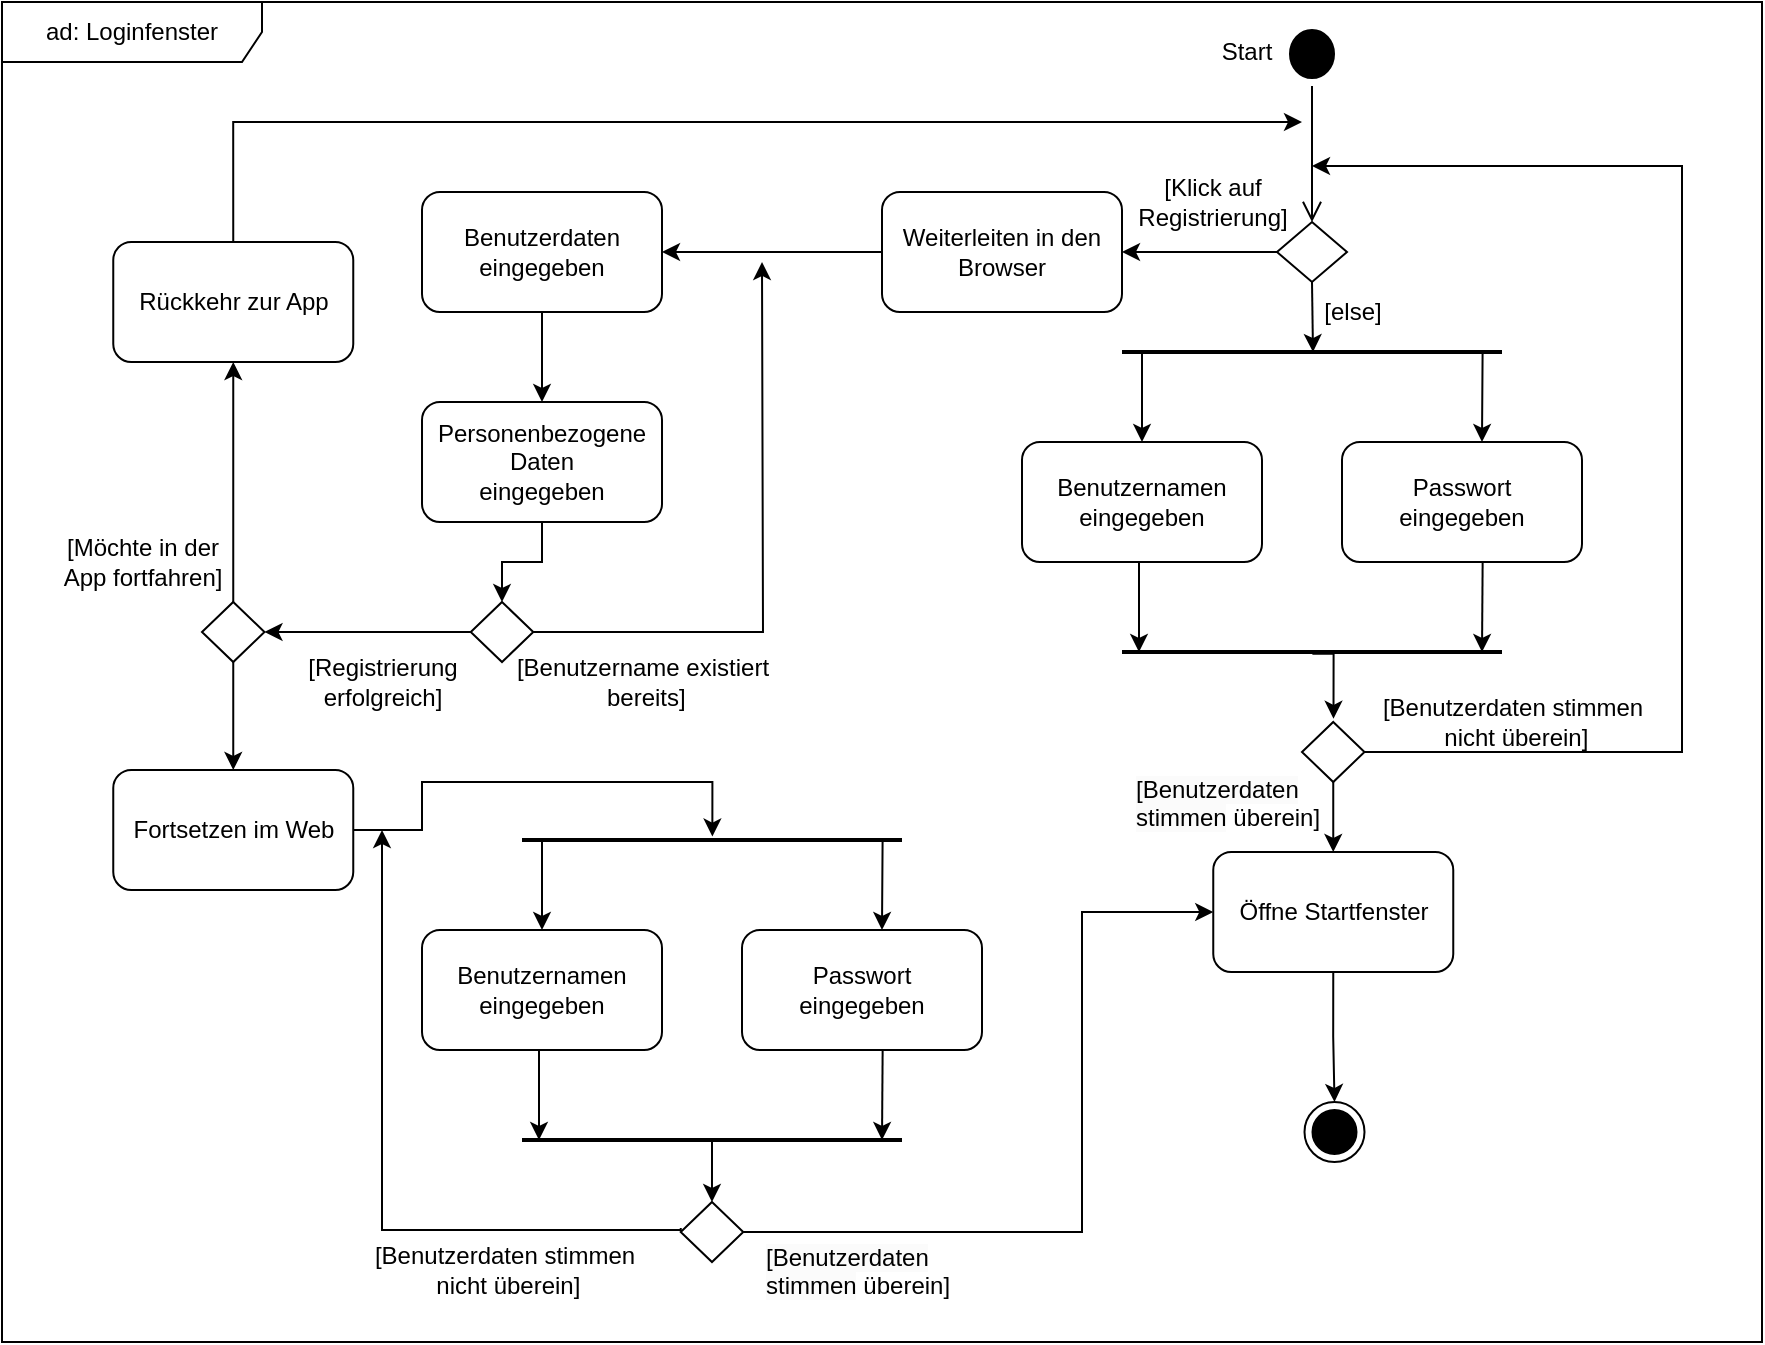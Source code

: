 <mxfile version="24.0.1" type="device">
  <diagram name="Seite-1" id="FrTqXm3zJf6_WEg6t4EW">
    <mxGraphModel dx="946" dy="771" grid="1" gridSize="10" guides="1" tooltips="1" connect="1" arrows="1" fold="1" page="1" pageScale="1" pageWidth="1169" pageHeight="827" math="0" shadow="0">
      <root>
        <mxCell id="0" />
        <mxCell id="1" parent="0" />
        <mxCell id="VvhJY1_OxOB_mA8sxZLI-1" value="" style="ellipse;html=1;shape=startState;fillColor=#000000;strokeColor=#000000;" vertex="1" parent="1">
          <mxGeometry x="660" y="10" width="30" height="32" as="geometry" />
        </mxCell>
        <mxCell id="VvhJY1_OxOB_mA8sxZLI-2" value="" style="edgeStyle=orthogonalEdgeStyle;html=1;verticalAlign=bottom;endArrow=open;endSize=8;strokeColor=#000000;rounded=0;entryX=0.5;entryY=0;entryDx=0;entryDy=0;" edge="1" source="VvhJY1_OxOB_mA8sxZLI-1" parent="1" target="VvhJY1_OxOB_mA8sxZLI-18">
          <mxGeometry relative="1" as="geometry">
            <mxPoint x="676" y="120" as="targetPoint" />
          </mxGeometry>
        </mxCell>
        <mxCell id="VvhJY1_OxOB_mA8sxZLI-3" value="Benutzernamen&lt;br&gt;eingegeben" style="rounded=1;whiteSpace=wrap;html=1;" vertex="1" parent="1">
          <mxGeometry x="530" y="220" width="120" height="60" as="geometry" />
        </mxCell>
        <mxCell id="VvhJY1_OxOB_mA8sxZLI-8" style="edgeStyle=orthogonalEdgeStyle;rounded=0;orthogonalLoop=1;jettySize=auto;html=1;exitX=0.05;exitY=0.513;exitDx=0;exitDy=0;exitPerimeter=0;entryX=0.5;entryY=0;entryDx=0;entryDy=0;" edge="1" parent="1" source="VvhJY1_OxOB_mA8sxZLI-6" target="VvhJY1_OxOB_mA8sxZLI-3">
          <mxGeometry relative="1" as="geometry">
            <mxPoint x="580" y="220" as="targetPoint" />
            <Array as="points">
              <mxPoint x="593" y="175" />
              <mxPoint x="590" y="175" />
            </Array>
          </mxGeometry>
        </mxCell>
        <mxCell id="VvhJY1_OxOB_mA8sxZLI-6" value="" style="line;strokeWidth=2;html=1;" vertex="1" parent="1">
          <mxGeometry x="580" y="170" width="190" height="10" as="geometry" />
        </mxCell>
        <mxCell id="VvhJY1_OxOB_mA8sxZLI-7" value="Passwort&lt;br&gt;eingegeben" style="rounded=1;whiteSpace=wrap;html=1;" vertex="1" parent="1">
          <mxGeometry x="690" y="220" width="120" height="60" as="geometry" />
        </mxCell>
        <mxCell id="VvhJY1_OxOB_mA8sxZLI-9" style="edgeStyle=orthogonalEdgeStyle;rounded=0;orthogonalLoop=1;jettySize=auto;html=1;exitX=0.949;exitY=0.632;exitDx=0;exitDy=0;exitPerimeter=0;" edge="1" parent="1" source="VvhJY1_OxOB_mA8sxZLI-6">
          <mxGeometry relative="1" as="geometry">
            <mxPoint x="751" y="176" as="sourcePoint" />
            <mxPoint x="760" y="220" as="targetPoint" />
            <Array as="points">
              <mxPoint x="760" y="175" />
              <mxPoint x="760" y="175" />
            </Array>
          </mxGeometry>
        </mxCell>
        <mxCell id="VvhJY1_OxOB_mA8sxZLI-10" style="edgeStyle=orthogonalEdgeStyle;rounded=0;orthogonalLoop=1;jettySize=auto;html=1;exitX=0.058;exitY=0.542;exitDx=0;exitDy=0;exitPerimeter=0;entryX=0.5;entryY=0;entryDx=0;entryDy=0;" edge="1" parent="1">
          <mxGeometry relative="1" as="geometry">
            <mxPoint x="588.5" y="280" as="sourcePoint" />
            <mxPoint x="588.5" y="325" as="targetPoint" />
            <Array as="points">
              <mxPoint x="591.5" y="280" />
              <mxPoint x="588.5" y="280" />
            </Array>
          </mxGeometry>
        </mxCell>
        <mxCell id="VvhJY1_OxOB_mA8sxZLI-11" style="edgeStyle=orthogonalEdgeStyle;rounded=0;orthogonalLoop=1;jettySize=auto;html=1;exitX=0.586;exitY=1.006;exitDx=0;exitDy=0;exitPerimeter=0;entryX=0.5;entryY=0;entryDx=0;entryDy=0;" edge="1" parent="1" source="VvhJY1_OxOB_mA8sxZLI-7">
          <mxGeometry relative="1" as="geometry">
            <mxPoint x="762" y="281" as="sourcePoint" />
            <mxPoint x="760" y="325" as="targetPoint" />
            <Array as="points">
              <mxPoint x="760" y="280" />
            </Array>
          </mxGeometry>
        </mxCell>
        <mxCell id="VvhJY1_OxOB_mA8sxZLI-14" style="edgeStyle=orthogonalEdgeStyle;rounded=0;orthogonalLoop=1;jettySize=auto;html=1;exitX=0.501;exitY=0.586;exitDx=0;exitDy=0;exitPerimeter=0;entryX=0.504;entryY=-0.054;entryDx=0;entryDy=0;entryPerimeter=0;" edge="1" parent="1" source="VvhJY1_OxOB_mA8sxZLI-12" target="VvhJY1_OxOB_mA8sxZLI-13">
          <mxGeometry relative="1" as="geometry">
            <Array as="points" />
          </mxGeometry>
        </mxCell>
        <mxCell id="VvhJY1_OxOB_mA8sxZLI-12" value="" style="line;strokeWidth=2;html=1;" vertex="1" parent="1">
          <mxGeometry x="580" y="320" width="190" height="10" as="geometry" />
        </mxCell>
        <mxCell id="VvhJY1_OxOB_mA8sxZLI-15" style="edgeStyle=orthogonalEdgeStyle;rounded=0;orthogonalLoop=1;jettySize=auto;html=1;exitX=1;exitY=0.5;exitDx=0;exitDy=0;" edge="1" parent="1" source="VvhJY1_OxOB_mA8sxZLI-13">
          <mxGeometry relative="1" as="geometry">
            <mxPoint x="675" y="82" as="targetPoint" />
            <Array as="points">
              <mxPoint x="860" y="375" />
              <mxPoint x="860" y="82" />
            </Array>
          </mxGeometry>
        </mxCell>
        <mxCell id="VvhJY1_OxOB_mA8sxZLI-25" style="edgeStyle=orthogonalEdgeStyle;rounded=0;orthogonalLoop=1;jettySize=auto;html=1;exitX=0.5;exitY=1;exitDx=0;exitDy=0;entryX=0.5;entryY=0;entryDx=0;entryDy=0;" edge="1" parent="1" source="VvhJY1_OxOB_mA8sxZLI-13" target="VvhJY1_OxOB_mA8sxZLI-27">
          <mxGeometry relative="1" as="geometry">
            <mxPoint x="530" y="375" as="targetPoint" />
          </mxGeometry>
        </mxCell>
        <mxCell id="VvhJY1_OxOB_mA8sxZLI-13" value="" style="rhombus;whiteSpace=wrap;html=1;" vertex="1" parent="1">
          <mxGeometry x="670" y="360" width="31.25" height="30" as="geometry" />
        </mxCell>
        <mxCell id="VvhJY1_OxOB_mA8sxZLI-16" value="[Benutzerdaten stimmen&lt;br&gt;&amp;nbsp;nicht überein]" style="text;html=1;align=center;verticalAlign=middle;resizable=0;points=[];autosize=1;strokeColor=none;fillColor=none;" vertex="1" parent="1">
          <mxGeometry x="700" y="340" width="150" height="40" as="geometry" />
        </mxCell>
        <mxCell id="VvhJY1_OxOB_mA8sxZLI-17" value="Start" style="text;html=1;align=center;verticalAlign=middle;resizable=0;points=[];autosize=1;strokeColor=none;fillColor=none;" vertex="1" parent="1">
          <mxGeometry x="617" y="10" width="50" height="30" as="geometry" />
        </mxCell>
        <mxCell id="VvhJY1_OxOB_mA8sxZLI-21" style="edgeStyle=orthogonalEdgeStyle;rounded=0;orthogonalLoop=1;jettySize=auto;html=1;exitX=0;exitY=0.5;exitDx=0;exitDy=0;entryX=1;entryY=0.5;entryDx=0;entryDy=0;" edge="1" parent="1" source="VvhJY1_OxOB_mA8sxZLI-18" target="VvhJY1_OxOB_mA8sxZLI-20">
          <mxGeometry relative="1" as="geometry" />
        </mxCell>
        <mxCell id="VvhJY1_OxOB_mA8sxZLI-18" value="" style="rhombus;whiteSpace=wrap;html=1;" vertex="1" parent="1">
          <mxGeometry x="657.5" y="110" width="35" height="30" as="geometry" />
        </mxCell>
        <mxCell id="VvhJY1_OxOB_mA8sxZLI-19" style="edgeStyle=orthogonalEdgeStyle;rounded=0;orthogonalLoop=1;jettySize=auto;html=1;exitX=0.5;exitY=1;exitDx=0;exitDy=0;" edge="1" parent="1" source="VvhJY1_OxOB_mA8sxZLI-18">
          <mxGeometry relative="1" as="geometry">
            <mxPoint x="674.5" y="160" as="sourcePoint" />
            <mxPoint x="675.5" y="175" as="targetPoint" />
          </mxGeometry>
        </mxCell>
        <mxCell id="VvhJY1_OxOB_mA8sxZLI-28" style="edgeStyle=orthogonalEdgeStyle;rounded=0;orthogonalLoop=1;jettySize=auto;html=1;exitX=0;exitY=0.5;exitDx=0;exitDy=0;" edge="1" parent="1" source="VvhJY1_OxOB_mA8sxZLI-20" target="VvhJY1_OxOB_mA8sxZLI-29">
          <mxGeometry relative="1" as="geometry">
            <mxPoint x="330" y="125.333" as="targetPoint" />
          </mxGeometry>
        </mxCell>
        <mxCell id="VvhJY1_OxOB_mA8sxZLI-20" value="Weiterleiten in den&lt;br&gt;Browser" style="rounded=1;whiteSpace=wrap;html=1;" vertex="1" parent="1">
          <mxGeometry x="460" y="95" width="120" height="60" as="geometry" />
        </mxCell>
        <mxCell id="VvhJY1_OxOB_mA8sxZLI-22" value="[Klick auf &lt;br&gt;Registrierung]" style="text;html=1;align=center;verticalAlign=middle;resizable=0;points=[];autosize=1;strokeColor=none;fillColor=none;" vertex="1" parent="1">
          <mxGeometry x="575" y="80" width="100" height="40" as="geometry" />
        </mxCell>
        <mxCell id="VvhJY1_OxOB_mA8sxZLI-23" value="" style="ellipse;html=1;shape=endState;fillColor=#000000;strokeColor=#000000;" vertex="1" parent="1">
          <mxGeometry x="671.25" y="550" width="30" height="30" as="geometry" />
        </mxCell>
        <mxCell id="VvhJY1_OxOB_mA8sxZLI-26" value="&lt;span style=&quot;color: rgb(0, 0, 0); font-family: Helvetica; font-size: 12px; font-style: normal; font-variant-ligatures: normal; font-variant-caps: normal; font-weight: 400; letter-spacing: normal; orphans: 2; text-align: center; text-indent: 0px; text-transform: none; widows: 2; word-spacing: 0px; -webkit-text-stroke-width: 0px; white-space: nowrap; background-color: rgb(251, 251, 251); text-decoration-thickness: initial; text-decoration-style: initial; text-decoration-color: initial; display: inline !important; float: none;&quot;&gt;[Benutzerdaten &lt;br&gt;stimmen&lt;/span&gt;&lt;span style=&quot;text-align: center; text-wrap: nowrap;&quot;&gt;&amp;nbsp;überein]&lt;/span&gt;" style="text;whiteSpace=wrap;html=1;" vertex="1" parent="1">
          <mxGeometry x="585" y="380" width="100" height="38" as="geometry" />
        </mxCell>
        <mxCell id="VvhJY1_OxOB_mA8sxZLI-32" style="edgeStyle=orthogonalEdgeStyle;rounded=0;orthogonalLoop=1;jettySize=auto;html=1;exitX=0.5;exitY=1;exitDx=0;exitDy=0;entryX=0.5;entryY=0;entryDx=0;entryDy=0;" edge="1" parent="1" source="VvhJY1_OxOB_mA8sxZLI-27" target="VvhJY1_OxOB_mA8sxZLI-23">
          <mxGeometry relative="1" as="geometry" />
        </mxCell>
        <mxCell id="VvhJY1_OxOB_mA8sxZLI-27" value="Öffne Startfenster" style="rounded=1;whiteSpace=wrap;html=1;" vertex="1" parent="1">
          <mxGeometry x="625.63" y="425" width="120" height="60" as="geometry" />
        </mxCell>
        <mxCell id="VvhJY1_OxOB_mA8sxZLI-30" style="edgeStyle=orthogonalEdgeStyle;rounded=0;orthogonalLoop=1;jettySize=auto;html=1;exitX=0.5;exitY=1;exitDx=0;exitDy=0;" edge="1" parent="1" source="VvhJY1_OxOB_mA8sxZLI-29" target="VvhJY1_OxOB_mA8sxZLI-31">
          <mxGeometry relative="1" as="geometry">
            <mxPoint x="300.333" y="200" as="targetPoint" />
          </mxGeometry>
        </mxCell>
        <mxCell id="VvhJY1_OxOB_mA8sxZLI-29" value="Benutzerdaten eingegeben" style="rounded=1;whiteSpace=wrap;html=1;" vertex="1" parent="1">
          <mxGeometry x="230" y="95.003" width="120" height="60" as="geometry" />
        </mxCell>
        <mxCell id="VvhJY1_OxOB_mA8sxZLI-35" style="edgeStyle=orthogonalEdgeStyle;rounded=0;orthogonalLoop=1;jettySize=auto;html=1;exitX=0.5;exitY=1;exitDx=0;exitDy=0;entryX=0.5;entryY=0;entryDx=0;entryDy=0;" edge="1" parent="1" source="VvhJY1_OxOB_mA8sxZLI-31" target="VvhJY1_OxOB_mA8sxZLI-34">
          <mxGeometry relative="1" as="geometry" />
        </mxCell>
        <mxCell id="VvhJY1_OxOB_mA8sxZLI-31" value="Personenbezogene&lt;br&gt;Daten&lt;br&gt;eingegeben" style="rounded=1;whiteSpace=wrap;html=1;" vertex="1" parent="1">
          <mxGeometry x="230.003" y="200" width="120" height="60" as="geometry" />
        </mxCell>
        <mxCell id="VvhJY1_OxOB_mA8sxZLI-33" value="[else]" style="text;html=1;align=center;verticalAlign=middle;resizable=0;points=[];autosize=1;strokeColor=none;fillColor=none;" vertex="1" parent="1">
          <mxGeometry x="670" y="140" width="50" height="30" as="geometry" />
        </mxCell>
        <mxCell id="VvhJY1_OxOB_mA8sxZLI-36" style="edgeStyle=orthogonalEdgeStyle;rounded=0;orthogonalLoop=1;jettySize=auto;html=1;exitX=1;exitY=0.5;exitDx=0;exitDy=0;" edge="1" parent="1" source="VvhJY1_OxOB_mA8sxZLI-34">
          <mxGeometry relative="1" as="geometry">
            <mxPoint x="400" y="130" as="targetPoint" />
          </mxGeometry>
        </mxCell>
        <mxCell id="VvhJY1_OxOB_mA8sxZLI-39" style="edgeStyle=orthogonalEdgeStyle;rounded=0;orthogonalLoop=1;jettySize=auto;html=1;exitX=0;exitY=0.5;exitDx=0;exitDy=0;entryX=1;entryY=0.5;entryDx=0;entryDy=0;" edge="1" parent="1" source="VvhJY1_OxOB_mA8sxZLI-34" target="VvhJY1_OxOB_mA8sxZLI-42">
          <mxGeometry relative="1" as="geometry">
            <mxPoint x="200" y="310" as="targetPoint" />
          </mxGeometry>
        </mxCell>
        <mxCell id="VvhJY1_OxOB_mA8sxZLI-34" value="" style="rhombus;whiteSpace=wrap;html=1;" vertex="1" parent="1">
          <mxGeometry x="254.38" y="300" width="31.25" height="30" as="geometry" />
        </mxCell>
        <mxCell id="VvhJY1_OxOB_mA8sxZLI-37" value="[Benutzername existiert&lt;br&gt;&amp;nbsp;bereits]" style="text;html=1;align=center;verticalAlign=middle;resizable=0;points=[];autosize=1;strokeColor=none;fillColor=none;" vertex="1" parent="1">
          <mxGeometry x="265" y="320" width="150" height="40" as="geometry" />
        </mxCell>
        <mxCell id="VvhJY1_OxOB_mA8sxZLI-45" style="edgeStyle=orthogonalEdgeStyle;rounded=0;orthogonalLoop=1;jettySize=auto;html=1;exitX=0.5;exitY=0;exitDx=0;exitDy=0;" edge="1" parent="1" source="VvhJY1_OxOB_mA8sxZLI-38">
          <mxGeometry relative="1" as="geometry">
            <mxPoint x="670" y="60" as="targetPoint" />
            <Array as="points">
              <mxPoint x="136" y="60" />
            </Array>
          </mxGeometry>
        </mxCell>
        <mxCell id="VvhJY1_OxOB_mA8sxZLI-38" value="Rückkehr zur App" style="rounded=1;whiteSpace=wrap;html=1;" vertex="1" parent="1">
          <mxGeometry x="75.63" y="120" width="120" height="60" as="geometry" />
        </mxCell>
        <mxCell id="VvhJY1_OxOB_mA8sxZLI-40" value="[Registrierung &lt;br&gt;erfolgreich]" style="text;html=1;align=center;verticalAlign=middle;resizable=0;points=[];autosize=1;strokeColor=none;fillColor=none;" vertex="1" parent="1">
          <mxGeometry x="160" y="320" width="100" height="40" as="geometry" />
        </mxCell>
        <mxCell id="VvhJY1_OxOB_mA8sxZLI-43" style="edgeStyle=orthogonalEdgeStyle;rounded=0;orthogonalLoop=1;jettySize=auto;html=1;exitX=0.5;exitY=0;exitDx=0;exitDy=0;entryX=0.5;entryY=1;entryDx=0;entryDy=0;" edge="1" parent="1" source="VvhJY1_OxOB_mA8sxZLI-42" target="VvhJY1_OxOB_mA8sxZLI-38">
          <mxGeometry relative="1" as="geometry" />
        </mxCell>
        <mxCell id="VvhJY1_OxOB_mA8sxZLI-46" style="edgeStyle=orthogonalEdgeStyle;rounded=0;orthogonalLoop=1;jettySize=auto;html=1;exitX=0.5;exitY=1;exitDx=0;exitDy=0;entryX=0.5;entryY=0;entryDx=0;entryDy=0;" edge="1" parent="1" source="VvhJY1_OxOB_mA8sxZLI-42" target="VvhJY1_OxOB_mA8sxZLI-47">
          <mxGeometry relative="1" as="geometry">
            <mxPoint x="135" y="380" as="targetPoint" />
          </mxGeometry>
        </mxCell>
        <mxCell id="VvhJY1_OxOB_mA8sxZLI-42" value="" style="rhombus;whiteSpace=wrap;html=1;" vertex="1" parent="1">
          <mxGeometry x="120" y="300" width="31.25" height="30" as="geometry" />
        </mxCell>
        <mxCell id="VvhJY1_OxOB_mA8sxZLI-44" value="[Möchte in der&lt;br&gt;App fortfahren]" style="text;html=1;align=center;verticalAlign=middle;resizable=0;points=[];autosize=1;strokeColor=none;fillColor=none;" vertex="1" parent="1">
          <mxGeometry x="40" y="260" width="100" height="40" as="geometry" />
        </mxCell>
        <mxCell id="VvhJY1_OxOB_mA8sxZLI-47" value="Fortsetzen im Web" style="rounded=1;whiteSpace=wrap;html=1;" vertex="1" parent="1">
          <mxGeometry x="75.63" y="384" width="120" height="60" as="geometry" />
        </mxCell>
        <mxCell id="VvhJY1_OxOB_mA8sxZLI-49" value="Benutzernamen&lt;br&gt;eingegeben" style="rounded=1;whiteSpace=wrap;html=1;" vertex="1" parent="1">
          <mxGeometry x="230" y="464" width="120" height="60" as="geometry" />
        </mxCell>
        <mxCell id="VvhJY1_OxOB_mA8sxZLI-50" style="edgeStyle=orthogonalEdgeStyle;rounded=0;orthogonalLoop=1;jettySize=auto;html=1;exitX=0.05;exitY=0.513;exitDx=0;exitDy=0;exitPerimeter=0;entryX=0.5;entryY=0;entryDx=0;entryDy=0;" edge="1" parent="1" source="VvhJY1_OxOB_mA8sxZLI-51" target="VvhJY1_OxOB_mA8sxZLI-49">
          <mxGeometry relative="1" as="geometry">
            <mxPoint x="280" y="464" as="targetPoint" />
            <Array as="points">
              <mxPoint x="293" y="419" />
              <mxPoint x="290" y="419" />
            </Array>
          </mxGeometry>
        </mxCell>
        <mxCell id="VvhJY1_OxOB_mA8sxZLI-51" value="" style="line;strokeWidth=2;html=1;" vertex="1" parent="1">
          <mxGeometry x="280" y="414" width="190" height="10" as="geometry" />
        </mxCell>
        <mxCell id="VvhJY1_OxOB_mA8sxZLI-52" value="Passwort&lt;br&gt;eingegeben" style="rounded=1;whiteSpace=wrap;html=1;" vertex="1" parent="1">
          <mxGeometry x="390" y="464" width="120" height="60" as="geometry" />
        </mxCell>
        <mxCell id="VvhJY1_OxOB_mA8sxZLI-53" style="edgeStyle=orthogonalEdgeStyle;rounded=0;orthogonalLoop=1;jettySize=auto;html=1;exitX=0.949;exitY=0.632;exitDx=0;exitDy=0;exitPerimeter=0;" edge="1" parent="1" source="VvhJY1_OxOB_mA8sxZLI-51">
          <mxGeometry relative="1" as="geometry">
            <mxPoint x="451" y="420" as="sourcePoint" />
            <mxPoint x="460" y="464" as="targetPoint" />
            <Array as="points">
              <mxPoint x="460" y="419" />
              <mxPoint x="460" y="419" />
            </Array>
          </mxGeometry>
        </mxCell>
        <mxCell id="VvhJY1_OxOB_mA8sxZLI-54" style="edgeStyle=orthogonalEdgeStyle;rounded=0;orthogonalLoop=1;jettySize=auto;html=1;exitX=0.058;exitY=0.542;exitDx=0;exitDy=0;exitPerimeter=0;entryX=0.5;entryY=0;entryDx=0;entryDy=0;" edge="1" parent="1">
          <mxGeometry relative="1" as="geometry">
            <mxPoint x="288.5" y="524" as="sourcePoint" />
            <mxPoint x="288.5" y="569" as="targetPoint" />
            <Array as="points">
              <mxPoint x="291.5" y="524" />
              <mxPoint x="288.5" y="524" />
            </Array>
          </mxGeometry>
        </mxCell>
        <mxCell id="VvhJY1_OxOB_mA8sxZLI-55" style="edgeStyle=orthogonalEdgeStyle;rounded=0;orthogonalLoop=1;jettySize=auto;html=1;exitX=0.586;exitY=1.006;exitDx=0;exitDy=0;exitPerimeter=0;entryX=0.5;entryY=0;entryDx=0;entryDy=0;" edge="1" parent="1" source="VvhJY1_OxOB_mA8sxZLI-52">
          <mxGeometry relative="1" as="geometry">
            <mxPoint x="462" y="525" as="sourcePoint" />
            <mxPoint x="460" y="569" as="targetPoint" />
            <Array as="points">
              <mxPoint x="460" y="524" />
            </Array>
          </mxGeometry>
        </mxCell>
        <mxCell id="VvhJY1_OxOB_mA8sxZLI-59" style="edgeStyle=orthogonalEdgeStyle;rounded=0;orthogonalLoop=1;jettySize=auto;html=1;exitX=0.506;exitY=0.467;exitDx=0;exitDy=0;exitPerimeter=0;entryX=0.5;entryY=0;entryDx=0;entryDy=0;" edge="1" parent="1" source="VvhJY1_OxOB_mA8sxZLI-56" target="VvhJY1_OxOB_mA8sxZLI-58">
          <mxGeometry relative="1" as="geometry">
            <Array as="points">
              <mxPoint x="375" y="569" />
            </Array>
          </mxGeometry>
        </mxCell>
        <mxCell id="VvhJY1_OxOB_mA8sxZLI-56" value="" style="line;strokeWidth=2;html=1;" vertex="1" parent="1">
          <mxGeometry x="280" y="564" width="190" height="10" as="geometry" />
        </mxCell>
        <mxCell id="VvhJY1_OxOB_mA8sxZLI-57" style="edgeStyle=orthogonalEdgeStyle;rounded=0;orthogonalLoop=1;jettySize=auto;html=1;exitX=1;exitY=0.5;exitDx=0;exitDy=0;entryX=0.501;entryY=0.329;entryDx=0;entryDy=0;entryPerimeter=0;" edge="1" parent="1" source="VvhJY1_OxOB_mA8sxZLI-47" target="VvhJY1_OxOB_mA8sxZLI-51">
          <mxGeometry relative="1" as="geometry">
            <mxPoint x="380" y="400" as="targetPoint" />
            <Array as="points">
              <mxPoint x="230" y="414" />
              <mxPoint x="230" y="390" />
              <mxPoint x="375" y="390" />
            </Array>
          </mxGeometry>
        </mxCell>
        <mxCell id="VvhJY1_OxOB_mA8sxZLI-61" style="edgeStyle=orthogonalEdgeStyle;rounded=0;orthogonalLoop=1;jettySize=auto;html=1;exitX=1;exitY=0.5;exitDx=0;exitDy=0;entryX=0;entryY=0.5;entryDx=0;entryDy=0;" edge="1" parent="1" source="VvhJY1_OxOB_mA8sxZLI-58" target="VvhJY1_OxOB_mA8sxZLI-27">
          <mxGeometry relative="1" as="geometry">
            <Array as="points">
              <mxPoint x="560" y="615" />
              <mxPoint x="560" y="455" />
            </Array>
          </mxGeometry>
        </mxCell>
        <mxCell id="VvhJY1_OxOB_mA8sxZLI-63" style="edgeStyle=orthogonalEdgeStyle;rounded=0;orthogonalLoop=1;jettySize=auto;html=1;exitX=0;exitY=0.5;exitDx=0;exitDy=0;" edge="1" parent="1">
          <mxGeometry relative="1" as="geometry">
            <mxPoint x="210" y="414" as="targetPoint" />
            <mxPoint x="359.37" y="613" as="sourcePoint" />
            <Array as="points">
              <mxPoint x="359" y="614" />
              <mxPoint x="210" y="614" />
              <mxPoint x="210" y="418" />
            </Array>
          </mxGeometry>
        </mxCell>
        <mxCell id="VvhJY1_OxOB_mA8sxZLI-58" value="" style="rhombus;whiteSpace=wrap;html=1;" vertex="1" parent="1">
          <mxGeometry x="359.37" y="600" width="31.25" height="30" as="geometry" />
        </mxCell>
        <mxCell id="VvhJY1_OxOB_mA8sxZLI-60" value="[Benutzerdaten stimmen&lt;br&gt;&amp;nbsp;nicht überein]" style="text;html=1;align=center;verticalAlign=middle;resizable=0;points=[];autosize=1;strokeColor=none;fillColor=none;" vertex="1" parent="1">
          <mxGeometry x="195.63" y="614" width="150" height="40" as="geometry" />
        </mxCell>
        <mxCell id="VvhJY1_OxOB_mA8sxZLI-62" value="&lt;span style=&quot;color: rgb(0, 0, 0); font-family: Helvetica; font-size: 12px; font-style: normal; font-variant-ligatures: normal; font-variant-caps: normal; font-weight: 400; letter-spacing: normal; orphans: 2; text-align: center; text-indent: 0px; text-transform: none; widows: 2; word-spacing: 0px; -webkit-text-stroke-width: 0px; white-space: nowrap; background-color: rgb(251, 251, 251); text-decoration-thickness: initial; text-decoration-style: initial; text-decoration-color: initial; display: inline !important; float: none;&quot;&gt;[Benutzerdaten &lt;br&gt;stimmen&lt;/span&gt;&lt;span style=&quot;text-align: center; text-wrap: nowrap;&quot;&gt;&amp;nbsp;überein]&lt;/span&gt;" style="text;whiteSpace=wrap;html=1;" vertex="1" parent="1">
          <mxGeometry x="400" y="614" width="100" height="38" as="geometry" />
        </mxCell>
        <mxCell id="VvhJY1_OxOB_mA8sxZLI-64" value="ad: Loginfenster" style="shape=umlFrame;whiteSpace=wrap;html=1;pointerEvents=0;width=130;height=30;" vertex="1" parent="1">
          <mxGeometry x="20" width="880" height="670" as="geometry" />
        </mxCell>
      </root>
    </mxGraphModel>
  </diagram>
</mxfile>
